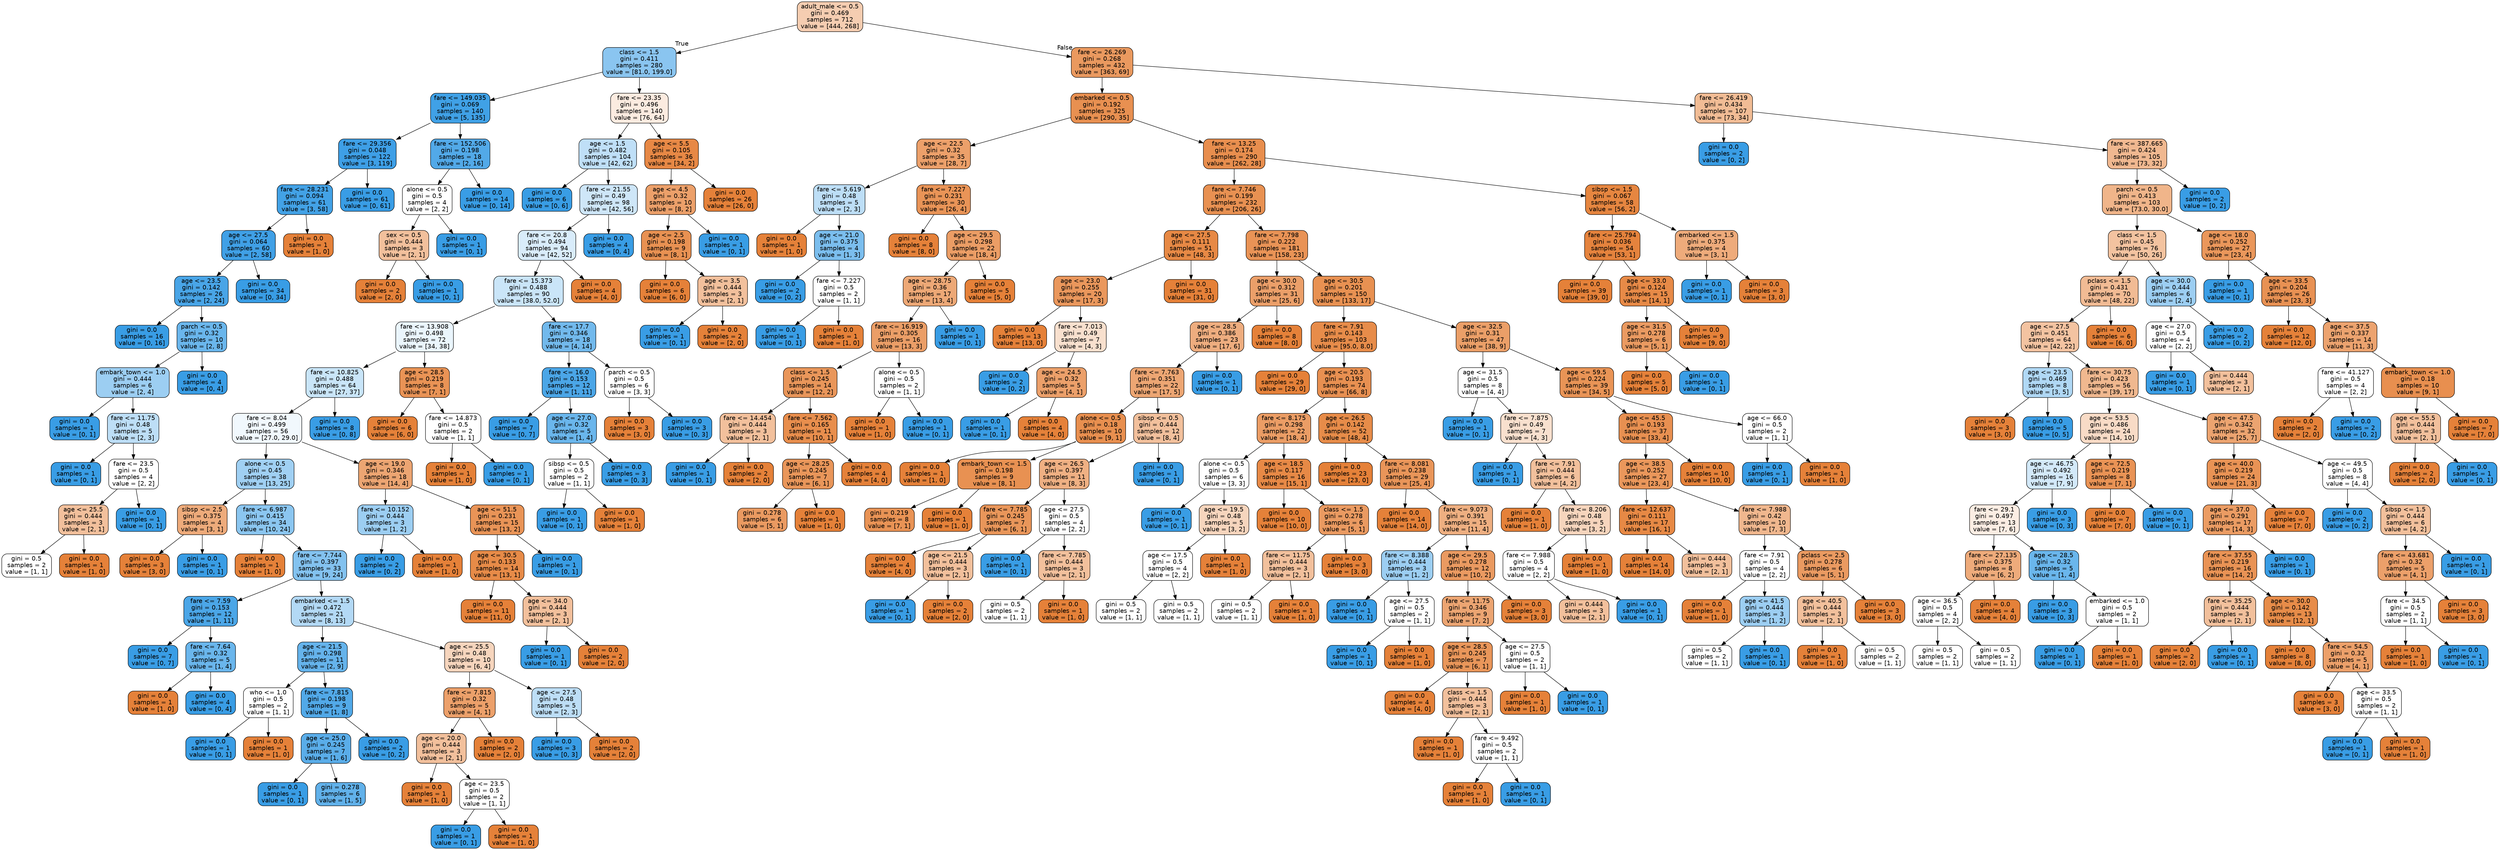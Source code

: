 digraph Tree {
node [shape=box, style="filled, rounded", color="black", fontname="helvetica"] ;
edge [fontname="helvetica"] ;
0 [label="adult_male <= 0.5\ngini = 0.469\nsamples = 712\nvalue = [444, 268]", fillcolor="#f5cdb1"] ;
1 [label="class <= 1.5\ngini = 0.411\nsamples = 280\nvalue = [81.0, 199.0]", fillcolor="#8ac5f0"] ;
0 -> 1 [labeldistance=2.5, labelangle=45, headlabel="True"] ;
2 [label="fare <= 149.035\ngini = 0.069\nsamples = 140\nvalue = [5, 135]", fillcolor="#40a1e6"] ;
1 -> 2 ;
3 [label="fare <= 29.356\ngini = 0.048\nsamples = 122\nvalue = [3, 119]", fillcolor="#3e9fe6"] ;
2 -> 3 ;
4 [label="fare <= 28.231\ngini = 0.094\nsamples = 61\nvalue = [3, 58]", fillcolor="#43a2e6"] ;
3 -> 4 ;
5 [label="age <= 27.5\ngini = 0.064\nsamples = 60\nvalue = [2, 58]", fillcolor="#40a0e6"] ;
4 -> 5 ;
6 [label="age <= 23.5\ngini = 0.142\nsamples = 26\nvalue = [2, 24]", fillcolor="#49a5e7"] ;
5 -> 6 ;
7 [label="gini = 0.0\nsamples = 16\nvalue = [0, 16]", fillcolor="#399de5"] ;
6 -> 7 ;
8 [label="parch <= 0.5\ngini = 0.32\nsamples = 10\nvalue = [2, 8]", fillcolor="#6ab6ec"] ;
6 -> 8 ;
9 [label="embark_town <= 1.0\ngini = 0.444\nsamples = 6\nvalue = [2, 4]", fillcolor="#9ccef2"] ;
8 -> 9 ;
10 [label="gini = 0.0\nsamples = 1\nvalue = [0, 1]", fillcolor="#399de5"] ;
9 -> 10 ;
11 [label="fare <= 11.75\ngini = 0.48\nsamples = 5\nvalue = [2, 3]", fillcolor="#bddef6"] ;
9 -> 11 ;
12 [label="gini = 0.0\nsamples = 1\nvalue = [0, 1]", fillcolor="#399de5"] ;
11 -> 12 ;
13 [label="fare <= 23.5\ngini = 0.5\nsamples = 4\nvalue = [2, 2]", fillcolor="#ffffff"] ;
11 -> 13 ;
14 [label="age <= 25.5\ngini = 0.444\nsamples = 3\nvalue = [2, 1]", fillcolor="#f2c09c"] ;
13 -> 14 ;
15 [label="gini = 0.5\nsamples = 2\nvalue = [1, 1]", fillcolor="#ffffff"] ;
14 -> 15 ;
16 [label="gini = 0.0\nsamples = 1\nvalue = [1, 0]", fillcolor="#e58139"] ;
14 -> 16 ;
17 [label="gini = 0.0\nsamples = 1\nvalue = [0, 1]", fillcolor="#399de5"] ;
13 -> 17 ;
18 [label="gini = 0.0\nsamples = 4\nvalue = [0, 4]", fillcolor="#399de5"] ;
8 -> 18 ;
19 [label="gini = 0.0\nsamples = 34\nvalue = [0, 34]", fillcolor="#399de5"] ;
5 -> 19 ;
20 [label="gini = 0.0\nsamples = 1\nvalue = [1, 0]", fillcolor="#e58139"] ;
4 -> 20 ;
21 [label="gini = 0.0\nsamples = 61\nvalue = [0, 61]", fillcolor="#399de5"] ;
3 -> 21 ;
22 [label="fare <= 152.506\ngini = 0.198\nsamples = 18\nvalue = [2, 16]", fillcolor="#52a9e8"] ;
2 -> 22 ;
23 [label="alone <= 0.5\ngini = 0.5\nsamples = 4\nvalue = [2, 2]", fillcolor="#ffffff"] ;
22 -> 23 ;
24 [label="sex <= 0.5\ngini = 0.444\nsamples = 3\nvalue = [2, 1]", fillcolor="#f2c09c"] ;
23 -> 24 ;
25 [label="gini = 0.0\nsamples = 2\nvalue = [2, 0]", fillcolor="#e58139"] ;
24 -> 25 ;
26 [label="gini = 0.0\nsamples = 1\nvalue = [0, 1]", fillcolor="#399de5"] ;
24 -> 26 ;
27 [label="gini = 0.0\nsamples = 1\nvalue = [0, 1]", fillcolor="#399de5"] ;
23 -> 27 ;
28 [label="gini = 0.0\nsamples = 14\nvalue = [0, 14]", fillcolor="#399de5"] ;
22 -> 28 ;
29 [label="fare <= 23.35\ngini = 0.496\nsamples = 140\nvalue = [76, 64]", fillcolor="#fbebe0"] ;
1 -> 29 ;
30 [label="age <= 1.5\ngini = 0.482\nsamples = 104\nvalue = [42, 62]", fillcolor="#bfdff7"] ;
29 -> 30 ;
31 [label="gini = 0.0\nsamples = 6\nvalue = [0, 6]", fillcolor="#399de5"] ;
30 -> 31 ;
32 [label="fare <= 21.55\ngini = 0.49\nsamples = 98\nvalue = [42, 56]", fillcolor="#cee6f8"] ;
30 -> 32 ;
33 [label="fare <= 20.8\ngini = 0.494\nsamples = 94\nvalue = [42, 52]", fillcolor="#d9ecfa"] ;
32 -> 33 ;
34 [label="fare <= 15.373\ngini = 0.488\nsamples = 90\nvalue = [38.0, 52.0]", fillcolor="#cae5f8"] ;
33 -> 34 ;
35 [label="fare <= 13.908\ngini = 0.498\nsamples = 72\nvalue = [34, 38]", fillcolor="#eaf5fc"] ;
34 -> 35 ;
36 [label="fare <= 10.825\ngini = 0.488\nsamples = 64\nvalue = [27, 37]", fillcolor="#c9e5f8"] ;
35 -> 36 ;
37 [label="fare <= 8.04\ngini = 0.499\nsamples = 56\nvalue = [27.0, 29.0]", fillcolor="#f1f8fd"] ;
36 -> 37 ;
38 [label="alone <= 0.5\ngini = 0.45\nsamples = 38\nvalue = [13, 25]", fillcolor="#a0d0f3"] ;
37 -> 38 ;
39 [label="sibsp <= 2.5\ngini = 0.375\nsamples = 4\nvalue = [3, 1]", fillcolor="#eeab7b"] ;
38 -> 39 ;
40 [label="gini = 0.0\nsamples = 3\nvalue = [3, 0]", fillcolor="#e58139"] ;
39 -> 40 ;
41 [label="gini = 0.0\nsamples = 1\nvalue = [0, 1]", fillcolor="#399de5"] ;
39 -> 41 ;
42 [label="fare <= 6.987\ngini = 0.415\nsamples = 34\nvalue = [10, 24]", fillcolor="#8bc6f0"] ;
38 -> 42 ;
43 [label="gini = 0.0\nsamples = 1\nvalue = [1, 0]", fillcolor="#e58139"] ;
42 -> 43 ;
44 [label="fare <= 7.744\ngini = 0.397\nsamples = 33\nvalue = [9, 24]", fillcolor="#83c2ef"] ;
42 -> 44 ;
45 [label="fare <= 7.59\ngini = 0.153\nsamples = 12\nvalue = [1, 11]", fillcolor="#4ba6e7"] ;
44 -> 45 ;
46 [label="gini = 0.0\nsamples = 7\nvalue = [0, 7]", fillcolor="#399de5"] ;
45 -> 46 ;
47 [label="fare <= 7.64\ngini = 0.32\nsamples = 5\nvalue = [1, 4]", fillcolor="#6ab6ec"] ;
45 -> 47 ;
48 [label="gini = 0.0\nsamples = 1\nvalue = [1, 0]", fillcolor="#e58139"] ;
47 -> 48 ;
49 [label="gini = 0.0\nsamples = 4\nvalue = [0, 4]", fillcolor="#399de5"] ;
47 -> 49 ;
50 [label="embarked <= 1.5\ngini = 0.472\nsamples = 21\nvalue = [8, 13]", fillcolor="#b3d9f5"] ;
44 -> 50 ;
51 [label="age <= 21.5\ngini = 0.298\nsamples = 11\nvalue = [2, 9]", fillcolor="#65b3eb"] ;
50 -> 51 ;
52 [label="who <= 1.0\ngini = 0.5\nsamples = 2\nvalue = [1, 1]", fillcolor="#ffffff"] ;
51 -> 52 ;
53 [label="gini = 0.0\nsamples = 1\nvalue = [0, 1]", fillcolor="#399de5"] ;
52 -> 53 ;
54 [label="gini = 0.0\nsamples = 1\nvalue = [1, 0]", fillcolor="#e58139"] ;
52 -> 54 ;
55 [label="fare <= 7.815\ngini = 0.198\nsamples = 9\nvalue = [1, 8]", fillcolor="#52a9e8"] ;
51 -> 55 ;
56 [label="age <= 25.0\ngini = 0.245\nsamples = 7\nvalue = [1, 6]", fillcolor="#5aade9"] ;
55 -> 56 ;
57 [label="gini = 0.0\nsamples = 1\nvalue = [0, 1]", fillcolor="#399de5"] ;
56 -> 57 ;
58 [label="gini = 0.278\nsamples = 6\nvalue = [1, 5]", fillcolor="#61b1ea"] ;
56 -> 58 ;
59 [label="gini = 0.0\nsamples = 2\nvalue = [0, 2]", fillcolor="#399de5"] ;
55 -> 59 ;
60 [label="age <= 25.5\ngini = 0.48\nsamples = 10\nvalue = [6, 4]", fillcolor="#f6d5bd"] ;
50 -> 60 ;
61 [label="fare <= 7.815\ngini = 0.32\nsamples = 5\nvalue = [4, 1]", fillcolor="#eca06a"] ;
60 -> 61 ;
62 [label="age <= 20.0\ngini = 0.444\nsamples = 3\nvalue = [2, 1]", fillcolor="#f2c09c"] ;
61 -> 62 ;
63 [label="gini = 0.0\nsamples = 1\nvalue = [1, 0]", fillcolor="#e58139"] ;
62 -> 63 ;
64 [label="age <= 23.5\ngini = 0.5\nsamples = 2\nvalue = [1, 1]", fillcolor="#ffffff"] ;
62 -> 64 ;
65 [label="gini = 0.0\nsamples = 1\nvalue = [0, 1]", fillcolor="#399de5"] ;
64 -> 65 ;
66 [label="gini = 0.0\nsamples = 1\nvalue = [1, 0]", fillcolor="#e58139"] ;
64 -> 66 ;
67 [label="gini = 0.0\nsamples = 2\nvalue = [2, 0]", fillcolor="#e58139"] ;
61 -> 67 ;
68 [label="age <= 27.5\ngini = 0.48\nsamples = 5\nvalue = [2, 3]", fillcolor="#bddef6"] ;
60 -> 68 ;
69 [label="gini = 0.0\nsamples = 3\nvalue = [0, 3]", fillcolor="#399de5"] ;
68 -> 69 ;
70 [label="gini = 0.0\nsamples = 2\nvalue = [2, 0]", fillcolor="#e58139"] ;
68 -> 70 ;
71 [label="age <= 19.0\ngini = 0.346\nsamples = 18\nvalue = [14, 4]", fillcolor="#eca572"] ;
37 -> 71 ;
72 [label="fare <= 10.152\ngini = 0.444\nsamples = 3\nvalue = [1, 2]", fillcolor="#9ccef2"] ;
71 -> 72 ;
73 [label="gini = 0.0\nsamples = 2\nvalue = [0, 2]", fillcolor="#399de5"] ;
72 -> 73 ;
74 [label="gini = 0.0\nsamples = 1\nvalue = [1, 0]", fillcolor="#e58139"] ;
72 -> 74 ;
75 [label="age <= 51.5\ngini = 0.231\nsamples = 15\nvalue = [13, 2]", fillcolor="#e99457"] ;
71 -> 75 ;
76 [label="age <= 30.5\ngini = 0.133\nsamples = 14\nvalue = [13, 1]", fillcolor="#e78b48"] ;
75 -> 76 ;
77 [label="gini = 0.0\nsamples = 11\nvalue = [11, 0]", fillcolor="#e58139"] ;
76 -> 77 ;
78 [label="age <= 34.0\ngini = 0.444\nsamples = 3\nvalue = [2, 1]", fillcolor="#f2c09c"] ;
76 -> 78 ;
79 [label="gini = 0.0\nsamples = 1\nvalue = [0, 1]", fillcolor="#399de5"] ;
78 -> 79 ;
80 [label="gini = 0.0\nsamples = 2\nvalue = [2, 0]", fillcolor="#e58139"] ;
78 -> 80 ;
81 [label="gini = 0.0\nsamples = 1\nvalue = [0, 1]", fillcolor="#399de5"] ;
75 -> 81 ;
82 [label="gini = 0.0\nsamples = 8\nvalue = [0, 8]", fillcolor="#399de5"] ;
36 -> 82 ;
83 [label="age <= 28.5\ngini = 0.219\nsamples = 8\nvalue = [7, 1]", fillcolor="#e99355"] ;
35 -> 83 ;
84 [label="gini = 0.0\nsamples = 6\nvalue = [6, 0]", fillcolor="#e58139"] ;
83 -> 84 ;
85 [label="fare <= 14.873\ngini = 0.5\nsamples = 2\nvalue = [1, 1]", fillcolor="#ffffff"] ;
83 -> 85 ;
86 [label="gini = 0.0\nsamples = 1\nvalue = [1, 0]", fillcolor="#e58139"] ;
85 -> 86 ;
87 [label="gini = 0.0\nsamples = 1\nvalue = [0, 1]", fillcolor="#399de5"] ;
85 -> 87 ;
88 [label="fare <= 17.7\ngini = 0.346\nsamples = 18\nvalue = [4, 14]", fillcolor="#72b9ec"] ;
34 -> 88 ;
89 [label="fare <= 16.0\ngini = 0.153\nsamples = 12\nvalue = [1, 11]", fillcolor="#4ba6e7"] ;
88 -> 89 ;
90 [label="gini = 0.0\nsamples = 7\nvalue = [0, 7]", fillcolor="#399de5"] ;
89 -> 90 ;
91 [label="age <= 27.0\ngini = 0.32\nsamples = 5\nvalue = [1, 4]", fillcolor="#6ab6ec"] ;
89 -> 91 ;
92 [label="sibsp <= 0.5\ngini = 0.5\nsamples = 2\nvalue = [1, 1]", fillcolor="#ffffff"] ;
91 -> 92 ;
93 [label="gini = 0.0\nsamples = 1\nvalue = [0, 1]", fillcolor="#399de5"] ;
92 -> 93 ;
94 [label="gini = 0.0\nsamples = 1\nvalue = [1, 0]", fillcolor="#e58139"] ;
92 -> 94 ;
95 [label="gini = 0.0\nsamples = 3\nvalue = [0, 3]", fillcolor="#399de5"] ;
91 -> 95 ;
96 [label="parch <= 0.5\ngini = 0.5\nsamples = 6\nvalue = [3, 3]", fillcolor="#ffffff"] ;
88 -> 96 ;
97 [label="gini = 0.0\nsamples = 3\nvalue = [3, 0]", fillcolor="#e58139"] ;
96 -> 97 ;
98 [label="gini = 0.0\nsamples = 3\nvalue = [0, 3]", fillcolor="#399de5"] ;
96 -> 98 ;
99 [label="gini = 0.0\nsamples = 4\nvalue = [4, 0]", fillcolor="#e58139"] ;
33 -> 99 ;
100 [label="gini = 0.0\nsamples = 4\nvalue = [0, 4]", fillcolor="#399de5"] ;
32 -> 100 ;
101 [label="age <= 5.5\ngini = 0.105\nsamples = 36\nvalue = [34, 2]", fillcolor="#e78845"] ;
29 -> 101 ;
102 [label="age <= 4.5\ngini = 0.32\nsamples = 10\nvalue = [8, 2]", fillcolor="#eca06a"] ;
101 -> 102 ;
103 [label="age <= 2.5\ngini = 0.198\nsamples = 9\nvalue = [8, 1]", fillcolor="#e89152"] ;
102 -> 103 ;
104 [label="gini = 0.0\nsamples = 6\nvalue = [6, 0]", fillcolor="#e58139"] ;
103 -> 104 ;
105 [label="age <= 3.5\ngini = 0.444\nsamples = 3\nvalue = [2, 1]", fillcolor="#f2c09c"] ;
103 -> 105 ;
106 [label="gini = 0.0\nsamples = 1\nvalue = [0, 1]", fillcolor="#399de5"] ;
105 -> 106 ;
107 [label="gini = 0.0\nsamples = 2\nvalue = [2, 0]", fillcolor="#e58139"] ;
105 -> 107 ;
108 [label="gini = 0.0\nsamples = 1\nvalue = [0, 1]", fillcolor="#399de5"] ;
102 -> 108 ;
109 [label="gini = 0.0\nsamples = 26\nvalue = [26, 0]", fillcolor="#e58139"] ;
101 -> 109 ;
110 [label="fare <= 26.269\ngini = 0.268\nsamples = 432\nvalue = [363, 69]", fillcolor="#ea995f"] ;
0 -> 110 [labeldistance=2.5, labelangle=-45, headlabel="False"] ;
111 [label="embarked <= 0.5\ngini = 0.192\nsamples = 325\nvalue = [290, 35]", fillcolor="#e89051"] ;
110 -> 111 ;
112 [label="age <= 22.5\ngini = 0.32\nsamples = 35\nvalue = [28, 7]", fillcolor="#eca06a"] ;
111 -> 112 ;
113 [label="fare <= 5.619\ngini = 0.48\nsamples = 5\nvalue = [2, 3]", fillcolor="#bddef6"] ;
112 -> 113 ;
114 [label="gini = 0.0\nsamples = 1\nvalue = [1, 0]", fillcolor="#e58139"] ;
113 -> 114 ;
115 [label="age <= 21.0\ngini = 0.375\nsamples = 4\nvalue = [1, 3]", fillcolor="#7bbeee"] ;
113 -> 115 ;
116 [label="gini = 0.0\nsamples = 2\nvalue = [0, 2]", fillcolor="#399de5"] ;
115 -> 116 ;
117 [label="fare <= 7.227\ngini = 0.5\nsamples = 2\nvalue = [1, 1]", fillcolor="#ffffff"] ;
115 -> 117 ;
118 [label="gini = 0.0\nsamples = 1\nvalue = [0, 1]", fillcolor="#399de5"] ;
117 -> 118 ;
119 [label="gini = 0.0\nsamples = 1\nvalue = [1, 0]", fillcolor="#e58139"] ;
117 -> 119 ;
120 [label="fare <= 7.227\ngini = 0.231\nsamples = 30\nvalue = [26, 4]", fillcolor="#e99457"] ;
112 -> 120 ;
121 [label="gini = 0.0\nsamples = 8\nvalue = [8, 0]", fillcolor="#e58139"] ;
120 -> 121 ;
122 [label="age <= 29.5\ngini = 0.298\nsamples = 22\nvalue = [18, 4]", fillcolor="#eb9d65"] ;
120 -> 122 ;
123 [label="age <= 28.75\ngini = 0.36\nsamples = 17\nvalue = [13, 4]", fillcolor="#eda876"] ;
122 -> 123 ;
124 [label="fare <= 16.919\ngini = 0.305\nsamples = 16\nvalue = [13, 3]", fillcolor="#eb9e67"] ;
123 -> 124 ;
125 [label="class <= 1.5\ngini = 0.245\nsamples = 14\nvalue = [12, 2]", fillcolor="#e9965a"] ;
124 -> 125 ;
126 [label="fare <= 14.454\ngini = 0.444\nsamples = 3\nvalue = [2, 1]", fillcolor="#f2c09c"] ;
125 -> 126 ;
127 [label="gini = 0.0\nsamples = 1\nvalue = [0, 1]", fillcolor="#399de5"] ;
126 -> 127 ;
128 [label="gini = 0.0\nsamples = 2\nvalue = [2, 0]", fillcolor="#e58139"] ;
126 -> 128 ;
129 [label="fare <= 7.562\ngini = 0.165\nsamples = 11\nvalue = [10, 1]", fillcolor="#e88e4d"] ;
125 -> 129 ;
130 [label="age <= 28.25\ngini = 0.245\nsamples = 7\nvalue = [6, 1]", fillcolor="#e9965a"] ;
129 -> 130 ;
131 [label="gini = 0.278\nsamples = 6\nvalue = [5, 1]", fillcolor="#ea9a61"] ;
130 -> 131 ;
132 [label="gini = 0.0\nsamples = 1\nvalue = [1, 0]", fillcolor="#e58139"] ;
130 -> 132 ;
133 [label="gini = 0.0\nsamples = 4\nvalue = [4, 0]", fillcolor="#e58139"] ;
129 -> 133 ;
134 [label="alone <= 0.5\ngini = 0.5\nsamples = 2\nvalue = [1, 1]", fillcolor="#ffffff"] ;
124 -> 134 ;
135 [label="gini = 0.0\nsamples = 1\nvalue = [1, 0]", fillcolor="#e58139"] ;
134 -> 135 ;
136 [label="gini = 0.0\nsamples = 1\nvalue = [0, 1]", fillcolor="#399de5"] ;
134 -> 136 ;
137 [label="gini = 0.0\nsamples = 1\nvalue = [0, 1]", fillcolor="#399de5"] ;
123 -> 137 ;
138 [label="gini = 0.0\nsamples = 5\nvalue = [5, 0]", fillcolor="#e58139"] ;
122 -> 138 ;
139 [label="fare <= 13.25\ngini = 0.174\nsamples = 290\nvalue = [262, 28]", fillcolor="#e88e4e"] ;
111 -> 139 ;
140 [label="fare <= 7.746\ngini = 0.199\nsamples = 232\nvalue = [206, 26]", fillcolor="#e89152"] ;
139 -> 140 ;
141 [label="age <= 27.5\ngini = 0.111\nsamples = 51\nvalue = [48, 3]", fillcolor="#e78945"] ;
140 -> 141 ;
142 [label="age <= 23.0\ngini = 0.255\nsamples = 20\nvalue = [17, 3]", fillcolor="#ea975c"] ;
141 -> 142 ;
143 [label="gini = 0.0\nsamples = 13\nvalue = [13, 0]", fillcolor="#e58139"] ;
142 -> 143 ;
144 [label="fare <= 7.013\ngini = 0.49\nsamples = 7\nvalue = [4, 3]", fillcolor="#f8e0ce"] ;
142 -> 144 ;
145 [label="gini = 0.0\nsamples = 2\nvalue = [0, 2]", fillcolor="#399de5"] ;
144 -> 145 ;
146 [label="age <= 24.5\ngini = 0.32\nsamples = 5\nvalue = [4, 1]", fillcolor="#eca06a"] ;
144 -> 146 ;
147 [label="gini = 0.0\nsamples = 1\nvalue = [0, 1]", fillcolor="#399de5"] ;
146 -> 147 ;
148 [label="gini = 0.0\nsamples = 4\nvalue = [4, 0]", fillcolor="#e58139"] ;
146 -> 148 ;
149 [label="gini = 0.0\nsamples = 31\nvalue = [31, 0]", fillcolor="#e58139"] ;
141 -> 149 ;
150 [label="fare <= 7.798\ngini = 0.222\nsamples = 181\nvalue = [158, 23]", fillcolor="#e99356"] ;
140 -> 150 ;
151 [label="age <= 30.0\ngini = 0.312\nsamples = 31\nvalue = [25, 6]", fillcolor="#eb9f69"] ;
150 -> 151 ;
152 [label="age <= 28.5\ngini = 0.386\nsamples = 23\nvalue = [17, 6]", fillcolor="#eead7f"] ;
151 -> 152 ;
153 [label="fare <= 7.763\ngini = 0.351\nsamples = 22\nvalue = [17, 5]", fillcolor="#eda673"] ;
152 -> 153 ;
154 [label="alone <= 0.5\ngini = 0.18\nsamples = 10\nvalue = [9, 1]", fillcolor="#e88f4f"] ;
153 -> 154 ;
155 [label="gini = 0.0\nsamples = 1\nvalue = [1, 0]", fillcolor="#e58139"] ;
154 -> 155 ;
156 [label="embark_town <= 1.5\ngini = 0.198\nsamples = 9\nvalue = [8, 1]", fillcolor="#e89152"] ;
154 -> 156 ;
157 [label="gini = 0.219\nsamples = 8\nvalue = [7, 1]", fillcolor="#e99355"] ;
156 -> 157 ;
158 [label="gini = 0.0\nsamples = 1\nvalue = [1, 0]", fillcolor="#e58139"] ;
156 -> 158 ;
159 [label="sibsp <= 0.5\ngini = 0.444\nsamples = 12\nvalue = [8, 4]", fillcolor="#f2c09c"] ;
153 -> 159 ;
160 [label="age <= 26.5\ngini = 0.397\nsamples = 11\nvalue = [8, 3]", fillcolor="#efb083"] ;
159 -> 160 ;
161 [label="fare <= 7.785\ngini = 0.245\nsamples = 7\nvalue = [6, 1]", fillcolor="#e9965a"] ;
160 -> 161 ;
162 [label="gini = 0.0\nsamples = 4\nvalue = [4, 0]", fillcolor="#e58139"] ;
161 -> 162 ;
163 [label="age <= 21.5\ngini = 0.444\nsamples = 3\nvalue = [2, 1]", fillcolor="#f2c09c"] ;
161 -> 163 ;
164 [label="gini = 0.0\nsamples = 1\nvalue = [0, 1]", fillcolor="#399de5"] ;
163 -> 164 ;
165 [label="gini = 0.0\nsamples = 2\nvalue = [2, 0]", fillcolor="#e58139"] ;
163 -> 165 ;
166 [label="age <= 27.5\ngini = 0.5\nsamples = 4\nvalue = [2, 2]", fillcolor="#ffffff"] ;
160 -> 166 ;
167 [label="gini = 0.0\nsamples = 1\nvalue = [0, 1]", fillcolor="#399de5"] ;
166 -> 167 ;
168 [label="fare <= 7.785\ngini = 0.444\nsamples = 3\nvalue = [2, 1]", fillcolor="#f2c09c"] ;
166 -> 168 ;
169 [label="gini = 0.5\nsamples = 2\nvalue = [1, 1]", fillcolor="#ffffff"] ;
168 -> 169 ;
170 [label="gini = 0.0\nsamples = 1\nvalue = [1, 0]", fillcolor="#e58139"] ;
168 -> 170 ;
171 [label="gini = 0.0\nsamples = 1\nvalue = [0, 1]", fillcolor="#399de5"] ;
159 -> 171 ;
172 [label="gini = 0.0\nsamples = 1\nvalue = [0, 1]", fillcolor="#399de5"] ;
152 -> 172 ;
173 [label="gini = 0.0\nsamples = 8\nvalue = [8, 0]", fillcolor="#e58139"] ;
151 -> 173 ;
174 [label="age <= 30.5\ngini = 0.201\nsamples = 150\nvalue = [133, 17]", fillcolor="#e89152"] ;
150 -> 174 ;
175 [label="fare <= 7.91\ngini = 0.143\nsamples = 103\nvalue = [95.0, 8.0]", fillcolor="#e78c4a"] ;
174 -> 175 ;
176 [label="gini = 0.0\nsamples = 29\nvalue = [29, 0]", fillcolor="#e58139"] ;
175 -> 176 ;
177 [label="age <= 20.5\ngini = 0.193\nsamples = 74\nvalue = [66, 8]", fillcolor="#e89051"] ;
175 -> 177 ;
178 [label="fare <= 8.175\ngini = 0.298\nsamples = 22\nvalue = [18, 4]", fillcolor="#eb9d65"] ;
177 -> 178 ;
179 [label="alone <= 0.5\ngini = 0.5\nsamples = 6\nvalue = [3, 3]", fillcolor="#ffffff"] ;
178 -> 179 ;
180 [label="gini = 0.0\nsamples = 1\nvalue = [0, 1]", fillcolor="#399de5"] ;
179 -> 180 ;
181 [label="age <= 19.5\ngini = 0.48\nsamples = 5\nvalue = [3, 2]", fillcolor="#f6d5bd"] ;
179 -> 181 ;
182 [label="age <= 17.5\ngini = 0.5\nsamples = 4\nvalue = [2, 2]", fillcolor="#ffffff"] ;
181 -> 182 ;
183 [label="gini = 0.5\nsamples = 2\nvalue = [1, 1]", fillcolor="#ffffff"] ;
182 -> 183 ;
184 [label="gini = 0.5\nsamples = 2\nvalue = [1, 1]", fillcolor="#ffffff"] ;
182 -> 184 ;
185 [label="gini = 0.0\nsamples = 1\nvalue = [1, 0]", fillcolor="#e58139"] ;
181 -> 185 ;
186 [label="age <= 18.5\ngini = 0.117\nsamples = 16\nvalue = [15, 1]", fillcolor="#e78946"] ;
178 -> 186 ;
187 [label="gini = 0.0\nsamples = 10\nvalue = [10, 0]", fillcolor="#e58139"] ;
186 -> 187 ;
188 [label="class <= 1.5\ngini = 0.278\nsamples = 6\nvalue = [5, 1]", fillcolor="#ea9a61"] ;
186 -> 188 ;
189 [label="fare <= 11.75\ngini = 0.444\nsamples = 3\nvalue = [2, 1]", fillcolor="#f2c09c"] ;
188 -> 189 ;
190 [label="gini = 0.5\nsamples = 2\nvalue = [1, 1]", fillcolor="#ffffff"] ;
189 -> 190 ;
191 [label="gini = 0.0\nsamples = 1\nvalue = [1, 0]", fillcolor="#e58139"] ;
189 -> 191 ;
192 [label="gini = 0.0\nsamples = 3\nvalue = [3, 0]", fillcolor="#e58139"] ;
188 -> 192 ;
193 [label="age <= 26.5\ngini = 0.142\nsamples = 52\nvalue = [48, 4]", fillcolor="#e78c49"] ;
177 -> 193 ;
194 [label="gini = 0.0\nsamples = 23\nvalue = [23, 0]", fillcolor="#e58139"] ;
193 -> 194 ;
195 [label="fare <= 8.081\ngini = 0.238\nsamples = 29\nvalue = [25, 4]", fillcolor="#e99559"] ;
193 -> 195 ;
196 [label="gini = 0.0\nsamples = 14\nvalue = [14, 0]", fillcolor="#e58139"] ;
195 -> 196 ;
197 [label="fare <= 9.073\ngini = 0.391\nsamples = 15\nvalue = [11, 4]", fillcolor="#eeaf81"] ;
195 -> 197 ;
198 [label="fare <= 8.388\ngini = 0.444\nsamples = 3\nvalue = [1, 2]", fillcolor="#9ccef2"] ;
197 -> 198 ;
199 [label="gini = 0.0\nsamples = 1\nvalue = [0, 1]", fillcolor="#399de5"] ;
198 -> 199 ;
200 [label="age <= 27.5\ngini = 0.5\nsamples = 2\nvalue = [1, 1]", fillcolor="#ffffff"] ;
198 -> 200 ;
201 [label="gini = 0.0\nsamples = 1\nvalue = [0, 1]", fillcolor="#399de5"] ;
200 -> 201 ;
202 [label="gini = 0.0\nsamples = 1\nvalue = [1, 0]", fillcolor="#e58139"] ;
200 -> 202 ;
203 [label="age <= 29.5\ngini = 0.278\nsamples = 12\nvalue = [10, 2]", fillcolor="#ea9a61"] ;
197 -> 203 ;
204 [label="fare <= 11.75\ngini = 0.346\nsamples = 9\nvalue = [7, 2]", fillcolor="#eca572"] ;
203 -> 204 ;
205 [label="age <= 28.5\ngini = 0.245\nsamples = 7\nvalue = [6, 1]", fillcolor="#e9965a"] ;
204 -> 205 ;
206 [label="gini = 0.0\nsamples = 4\nvalue = [4, 0]", fillcolor="#e58139"] ;
205 -> 206 ;
207 [label="class <= 1.5\ngini = 0.444\nsamples = 3\nvalue = [2, 1]", fillcolor="#f2c09c"] ;
205 -> 207 ;
208 [label="gini = 0.0\nsamples = 1\nvalue = [1, 0]", fillcolor="#e58139"] ;
207 -> 208 ;
209 [label="fare <= 9.492\ngini = 0.5\nsamples = 2\nvalue = [1, 1]", fillcolor="#ffffff"] ;
207 -> 209 ;
210 [label="gini = 0.0\nsamples = 1\nvalue = [1, 0]", fillcolor="#e58139"] ;
209 -> 210 ;
211 [label="gini = 0.0\nsamples = 1\nvalue = [0, 1]", fillcolor="#399de5"] ;
209 -> 211 ;
212 [label="age <= 27.5\ngini = 0.5\nsamples = 2\nvalue = [1, 1]", fillcolor="#ffffff"] ;
204 -> 212 ;
213 [label="gini = 0.0\nsamples = 1\nvalue = [1, 0]", fillcolor="#e58139"] ;
212 -> 213 ;
214 [label="gini = 0.0\nsamples = 1\nvalue = [0, 1]", fillcolor="#399de5"] ;
212 -> 214 ;
215 [label="gini = 0.0\nsamples = 3\nvalue = [3, 0]", fillcolor="#e58139"] ;
203 -> 215 ;
216 [label="age <= 32.5\ngini = 0.31\nsamples = 47\nvalue = [38, 9]", fillcolor="#eb9f68"] ;
174 -> 216 ;
217 [label="age <= 31.5\ngini = 0.5\nsamples = 8\nvalue = [4, 4]", fillcolor="#ffffff"] ;
216 -> 217 ;
218 [label="gini = 0.0\nsamples = 1\nvalue = [0, 1]", fillcolor="#399de5"] ;
217 -> 218 ;
219 [label="fare <= 7.875\ngini = 0.49\nsamples = 7\nvalue = [4, 3]", fillcolor="#f8e0ce"] ;
217 -> 219 ;
220 [label="gini = 0.0\nsamples = 1\nvalue = [0, 1]", fillcolor="#399de5"] ;
219 -> 220 ;
221 [label="fare <= 7.91\ngini = 0.444\nsamples = 6\nvalue = [4, 2]", fillcolor="#f2c09c"] ;
219 -> 221 ;
222 [label="gini = 0.0\nsamples = 1\nvalue = [1, 0]", fillcolor="#e58139"] ;
221 -> 222 ;
223 [label="fare <= 8.206\ngini = 0.48\nsamples = 5\nvalue = [3, 2]", fillcolor="#f6d5bd"] ;
221 -> 223 ;
224 [label="fare <= 7.988\ngini = 0.5\nsamples = 4\nvalue = [2, 2]", fillcolor="#ffffff"] ;
223 -> 224 ;
225 [label="gini = 0.444\nsamples = 3\nvalue = [2, 1]", fillcolor="#f2c09c"] ;
224 -> 225 ;
226 [label="gini = 0.0\nsamples = 1\nvalue = [0, 1]", fillcolor="#399de5"] ;
224 -> 226 ;
227 [label="gini = 0.0\nsamples = 1\nvalue = [1, 0]", fillcolor="#e58139"] ;
223 -> 227 ;
228 [label="age <= 59.5\ngini = 0.224\nsamples = 39\nvalue = [34, 5]", fillcolor="#e99456"] ;
216 -> 228 ;
229 [label="age <= 45.5\ngini = 0.193\nsamples = 37\nvalue = [33, 4]", fillcolor="#e89051"] ;
228 -> 229 ;
230 [label="age <= 38.5\ngini = 0.252\nsamples = 27\nvalue = [23, 4]", fillcolor="#ea975b"] ;
229 -> 230 ;
231 [label="fare <= 12.637\ngini = 0.111\nsamples = 17\nvalue = [16, 1]", fillcolor="#e78945"] ;
230 -> 231 ;
232 [label="gini = 0.0\nsamples = 14\nvalue = [14, 0]", fillcolor="#e58139"] ;
231 -> 232 ;
233 [label="gini = 0.444\nsamples = 3\nvalue = [2, 1]", fillcolor="#f2c09c"] ;
231 -> 233 ;
234 [label="fare <= 7.988\ngini = 0.42\nsamples = 10\nvalue = [7, 3]", fillcolor="#f0b78e"] ;
230 -> 234 ;
235 [label="fare <= 7.91\ngini = 0.5\nsamples = 4\nvalue = [2, 2]", fillcolor="#ffffff"] ;
234 -> 235 ;
236 [label="gini = 0.0\nsamples = 1\nvalue = [1, 0]", fillcolor="#e58139"] ;
235 -> 236 ;
237 [label="age <= 41.5\ngini = 0.444\nsamples = 3\nvalue = [1, 2]", fillcolor="#9ccef2"] ;
235 -> 237 ;
238 [label="gini = 0.5\nsamples = 2\nvalue = [1, 1]", fillcolor="#ffffff"] ;
237 -> 238 ;
239 [label="gini = 0.0\nsamples = 1\nvalue = [0, 1]", fillcolor="#399de5"] ;
237 -> 239 ;
240 [label="pclass <= 2.5\ngini = 0.278\nsamples = 6\nvalue = [5, 1]", fillcolor="#ea9a61"] ;
234 -> 240 ;
241 [label="age <= 40.5\ngini = 0.444\nsamples = 3\nvalue = [2, 1]", fillcolor="#f2c09c"] ;
240 -> 241 ;
242 [label="gini = 0.0\nsamples = 1\nvalue = [1, 0]", fillcolor="#e58139"] ;
241 -> 242 ;
243 [label="gini = 0.5\nsamples = 2\nvalue = [1, 1]", fillcolor="#ffffff"] ;
241 -> 243 ;
244 [label="gini = 0.0\nsamples = 3\nvalue = [3, 0]", fillcolor="#e58139"] ;
240 -> 244 ;
245 [label="gini = 0.0\nsamples = 10\nvalue = [10, 0]", fillcolor="#e58139"] ;
229 -> 245 ;
246 [label="age <= 66.0\ngini = 0.5\nsamples = 2\nvalue = [1, 1]", fillcolor="#ffffff"] ;
228 -> 246 ;
247 [label="gini = 0.0\nsamples = 1\nvalue = [0, 1]", fillcolor="#399de5"] ;
246 -> 247 ;
248 [label="gini = 0.0\nsamples = 1\nvalue = [1, 0]", fillcolor="#e58139"] ;
246 -> 248 ;
249 [label="sibsp <= 1.5\ngini = 0.067\nsamples = 58\nvalue = [56, 2]", fillcolor="#e68640"] ;
139 -> 249 ;
250 [label="fare <= 25.794\ngini = 0.036\nsamples = 54\nvalue = [53, 1]", fillcolor="#e5833d"] ;
249 -> 250 ;
251 [label="gini = 0.0\nsamples = 39\nvalue = [39, 0]", fillcolor="#e58139"] ;
250 -> 251 ;
252 [label="age <= 33.0\ngini = 0.124\nsamples = 15\nvalue = [14, 1]", fillcolor="#e78a47"] ;
250 -> 252 ;
253 [label="age <= 31.5\ngini = 0.278\nsamples = 6\nvalue = [5, 1]", fillcolor="#ea9a61"] ;
252 -> 253 ;
254 [label="gini = 0.0\nsamples = 5\nvalue = [5, 0]", fillcolor="#e58139"] ;
253 -> 254 ;
255 [label="gini = 0.0\nsamples = 1\nvalue = [0, 1]", fillcolor="#399de5"] ;
253 -> 255 ;
256 [label="gini = 0.0\nsamples = 9\nvalue = [9, 0]", fillcolor="#e58139"] ;
252 -> 256 ;
257 [label="embarked <= 1.5\ngini = 0.375\nsamples = 4\nvalue = [3, 1]", fillcolor="#eeab7b"] ;
249 -> 257 ;
258 [label="gini = 0.0\nsamples = 1\nvalue = [0, 1]", fillcolor="#399de5"] ;
257 -> 258 ;
259 [label="gini = 0.0\nsamples = 3\nvalue = [3, 0]", fillcolor="#e58139"] ;
257 -> 259 ;
260 [label="fare <= 26.419\ngini = 0.434\nsamples = 107\nvalue = [73, 34]", fillcolor="#f1bc95"] ;
110 -> 260 ;
261 [label="gini = 0.0\nsamples = 2\nvalue = [0, 2]", fillcolor="#399de5"] ;
260 -> 261 ;
262 [label="fare <= 387.665\ngini = 0.424\nsamples = 105\nvalue = [73, 32]", fillcolor="#f0b890"] ;
260 -> 262 ;
263 [label="parch <= 0.5\ngini = 0.413\nsamples = 103\nvalue = [73.0, 30.0]", fillcolor="#f0b58a"] ;
262 -> 263 ;
264 [label="class <= 1.5\ngini = 0.45\nsamples = 76\nvalue = [50, 26]", fillcolor="#f3c3a0"] ;
263 -> 264 ;
265 [label="pclass <= 1.5\ngini = 0.431\nsamples = 70\nvalue = [48, 22]", fillcolor="#f1bb94"] ;
264 -> 265 ;
266 [label="age <= 27.5\ngini = 0.451\nsamples = 64\nvalue = [42, 22]", fillcolor="#f3c3a1"] ;
265 -> 266 ;
267 [label="age <= 23.5\ngini = 0.469\nsamples = 8\nvalue = [3, 5]", fillcolor="#b0d8f5"] ;
266 -> 267 ;
268 [label="gini = 0.0\nsamples = 3\nvalue = [3, 0]", fillcolor="#e58139"] ;
267 -> 268 ;
269 [label="gini = 0.0\nsamples = 5\nvalue = [0, 5]", fillcolor="#399de5"] ;
267 -> 269 ;
270 [label="fare <= 30.75\ngini = 0.423\nsamples = 56\nvalue = [39, 17]", fillcolor="#f0b88f"] ;
266 -> 270 ;
271 [label="age <= 53.5\ngini = 0.486\nsamples = 24\nvalue = [14, 10]", fillcolor="#f8dbc6"] ;
270 -> 271 ;
272 [label="age <= 46.75\ngini = 0.492\nsamples = 16\nvalue = [7, 9]", fillcolor="#d3e9f9"] ;
271 -> 272 ;
273 [label="fare <= 29.1\ngini = 0.497\nsamples = 13\nvalue = [7, 6]", fillcolor="#fbede3"] ;
272 -> 273 ;
274 [label="fare <= 27.135\ngini = 0.375\nsamples = 8\nvalue = [6, 2]", fillcolor="#eeab7b"] ;
273 -> 274 ;
275 [label="age <= 36.5\ngini = 0.5\nsamples = 4\nvalue = [2, 2]", fillcolor="#ffffff"] ;
274 -> 275 ;
276 [label="gini = 0.5\nsamples = 2\nvalue = [1, 1]", fillcolor="#ffffff"] ;
275 -> 276 ;
277 [label="gini = 0.5\nsamples = 2\nvalue = [1, 1]", fillcolor="#ffffff"] ;
275 -> 277 ;
278 [label="gini = 0.0\nsamples = 4\nvalue = [4, 0]", fillcolor="#e58139"] ;
274 -> 278 ;
279 [label="age <= 28.5\ngini = 0.32\nsamples = 5\nvalue = [1, 4]", fillcolor="#6ab6ec"] ;
273 -> 279 ;
280 [label="gini = 0.0\nsamples = 3\nvalue = [0, 3]", fillcolor="#399de5"] ;
279 -> 280 ;
281 [label="embarked <= 1.0\ngini = 0.5\nsamples = 2\nvalue = [1, 1]", fillcolor="#ffffff"] ;
279 -> 281 ;
282 [label="gini = 0.0\nsamples = 1\nvalue = [0, 1]", fillcolor="#399de5"] ;
281 -> 282 ;
283 [label="gini = 0.0\nsamples = 1\nvalue = [1, 0]", fillcolor="#e58139"] ;
281 -> 283 ;
284 [label="gini = 0.0\nsamples = 3\nvalue = [0, 3]", fillcolor="#399de5"] ;
272 -> 284 ;
285 [label="age <= 72.5\ngini = 0.219\nsamples = 8\nvalue = [7, 1]", fillcolor="#e99355"] ;
271 -> 285 ;
286 [label="gini = 0.0\nsamples = 7\nvalue = [7, 0]", fillcolor="#e58139"] ;
285 -> 286 ;
287 [label="gini = 0.0\nsamples = 1\nvalue = [0, 1]", fillcolor="#399de5"] ;
285 -> 287 ;
288 [label="age <= 47.5\ngini = 0.342\nsamples = 32\nvalue = [25, 7]", fillcolor="#eca470"] ;
270 -> 288 ;
289 [label="age <= 40.0\ngini = 0.219\nsamples = 24\nvalue = [21, 3]", fillcolor="#e99355"] ;
288 -> 289 ;
290 [label="age <= 37.0\ngini = 0.291\nsamples = 17\nvalue = [14, 3]", fillcolor="#eb9c63"] ;
289 -> 290 ;
291 [label="fare <= 37.55\ngini = 0.219\nsamples = 16\nvalue = [14, 2]", fillcolor="#e99355"] ;
290 -> 291 ;
292 [label="fare <= 35.25\ngini = 0.444\nsamples = 3\nvalue = [2, 1]", fillcolor="#f2c09c"] ;
291 -> 292 ;
293 [label="gini = 0.0\nsamples = 2\nvalue = [2, 0]", fillcolor="#e58139"] ;
292 -> 293 ;
294 [label="gini = 0.0\nsamples = 1\nvalue = [0, 1]", fillcolor="#399de5"] ;
292 -> 294 ;
295 [label="age <= 30.0\ngini = 0.142\nsamples = 13\nvalue = [12, 1]", fillcolor="#e78c49"] ;
291 -> 295 ;
296 [label="gini = 0.0\nsamples = 8\nvalue = [8, 0]", fillcolor="#e58139"] ;
295 -> 296 ;
297 [label="fare <= 54.5\ngini = 0.32\nsamples = 5\nvalue = [4, 1]", fillcolor="#eca06a"] ;
295 -> 297 ;
298 [label="gini = 0.0\nsamples = 3\nvalue = [3, 0]", fillcolor="#e58139"] ;
297 -> 298 ;
299 [label="age <= 33.5\ngini = 0.5\nsamples = 2\nvalue = [1, 1]", fillcolor="#ffffff"] ;
297 -> 299 ;
300 [label="gini = 0.0\nsamples = 1\nvalue = [0, 1]", fillcolor="#399de5"] ;
299 -> 300 ;
301 [label="gini = 0.0\nsamples = 1\nvalue = [1, 0]", fillcolor="#e58139"] ;
299 -> 301 ;
302 [label="gini = 0.0\nsamples = 1\nvalue = [0, 1]", fillcolor="#399de5"] ;
290 -> 302 ;
303 [label="gini = 0.0\nsamples = 7\nvalue = [7, 0]", fillcolor="#e58139"] ;
289 -> 303 ;
304 [label="age <= 49.5\ngini = 0.5\nsamples = 8\nvalue = [4, 4]", fillcolor="#ffffff"] ;
288 -> 304 ;
305 [label="gini = 0.0\nsamples = 2\nvalue = [0, 2]", fillcolor="#399de5"] ;
304 -> 305 ;
306 [label="sibsp <= 1.5\ngini = 0.444\nsamples = 6\nvalue = [4, 2]", fillcolor="#f2c09c"] ;
304 -> 306 ;
307 [label="fare <= 43.681\ngini = 0.32\nsamples = 5\nvalue = [4, 1]", fillcolor="#eca06a"] ;
306 -> 307 ;
308 [label="fare <= 34.5\ngini = 0.5\nsamples = 2\nvalue = [1, 1]", fillcolor="#ffffff"] ;
307 -> 308 ;
309 [label="gini = 0.0\nsamples = 1\nvalue = [1, 0]", fillcolor="#e58139"] ;
308 -> 309 ;
310 [label="gini = 0.0\nsamples = 1\nvalue = [0, 1]", fillcolor="#399de5"] ;
308 -> 310 ;
311 [label="gini = 0.0\nsamples = 3\nvalue = [3, 0]", fillcolor="#e58139"] ;
307 -> 311 ;
312 [label="gini = 0.0\nsamples = 1\nvalue = [0, 1]", fillcolor="#399de5"] ;
306 -> 312 ;
313 [label="gini = 0.0\nsamples = 6\nvalue = [6, 0]", fillcolor="#e58139"] ;
265 -> 313 ;
314 [label="age <= 30.0\ngini = 0.444\nsamples = 6\nvalue = [2, 4]", fillcolor="#9ccef2"] ;
264 -> 314 ;
315 [label="age <= 27.0\ngini = 0.5\nsamples = 4\nvalue = [2, 2]", fillcolor="#ffffff"] ;
314 -> 315 ;
316 [label="gini = 0.0\nsamples = 1\nvalue = [0, 1]", fillcolor="#399de5"] ;
315 -> 316 ;
317 [label="gini = 0.444\nsamples = 3\nvalue = [2, 1]", fillcolor="#f2c09c"] ;
315 -> 317 ;
318 [label="gini = 0.0\nsamples = 2\nvalue = [0, 2]", fillcolor="#399de5"] ;
314 -> 318 ;
319 [label="age <= 18.0\ngini = 0.252\nsamples = 27\nvalue = [23, 4]", fillcolor="#ea975b"] ;
263 -> 319 ;
320 [label="gini = 0.0\nsamples = 1\nvalue = [0, 1]", fillcolor="#399de5"] ;
319 -> 320 ;
321 [label="age <= 33.5\ngini = 0.204\nsamples = 26\nvalue = [23, 3]", fillcolor="#e89153"] ;
319 -> 321 ;
322 [label="gini = 0.0\nsamples = 12\nvalue = [12, 0]", fillcolor="#e58139"] ;
321 -> 322 ;
323 [label="age <= 37.5\ngini = 0.337\nsamples = 14\nvalue = [11, 3]", fillcolor="#eca36f"] ;
321 -> 323 ;
324 [label="fare <= 41.127\ngini = 0.5\nsamples = 4\nvalue = [2, 2]", fillcolor="#ffffff"] ;
323 -> 324 ;
325 [label="gini = 0.0\nsamples = 2\nvalue = [2, 0]", fillcolor="#e58139"] ;
324 -> 325 ;
326 [label="gini = 0.0\nsamples = 2\nvalue = [0, 2]", fillcolor="#399de5"] ;
324 -> 326 ;
327 [label="embark_town <= 1.0\ngini = 0.18\nsamples = 10\nvalue = [9, 1]", fillcolor="#e88f4f"] ;
323 -> 327 ;
328 [label="age <= 55.5\ngini = 0.444\nsamples = 3\nvalue = [2, 1]", fillcolor="#f2c09c"] ;
327 -> 328 ;
329 [label="gini = 0.0\nsamples = 2\nvalue = [2, 0]", fillcolor="#e58139"] ;
328 -> 329 ;
330 [label="gini = 0.0\nsamples = 1\nvalue = [0, 1]", fillcolor="#399de5"] ;
328 -> 330 ;
331 [label="gini = 0.0\nsamples = 7\nvalue = [7, 0]", fillcolor="#e58139"] ;
327 -> 331 ;
332 [label="gini = 0.0\nsamples = 2\nvalue = [0, 2]", fillcolor="#399de5"] ;
262 -> 332 ;
}